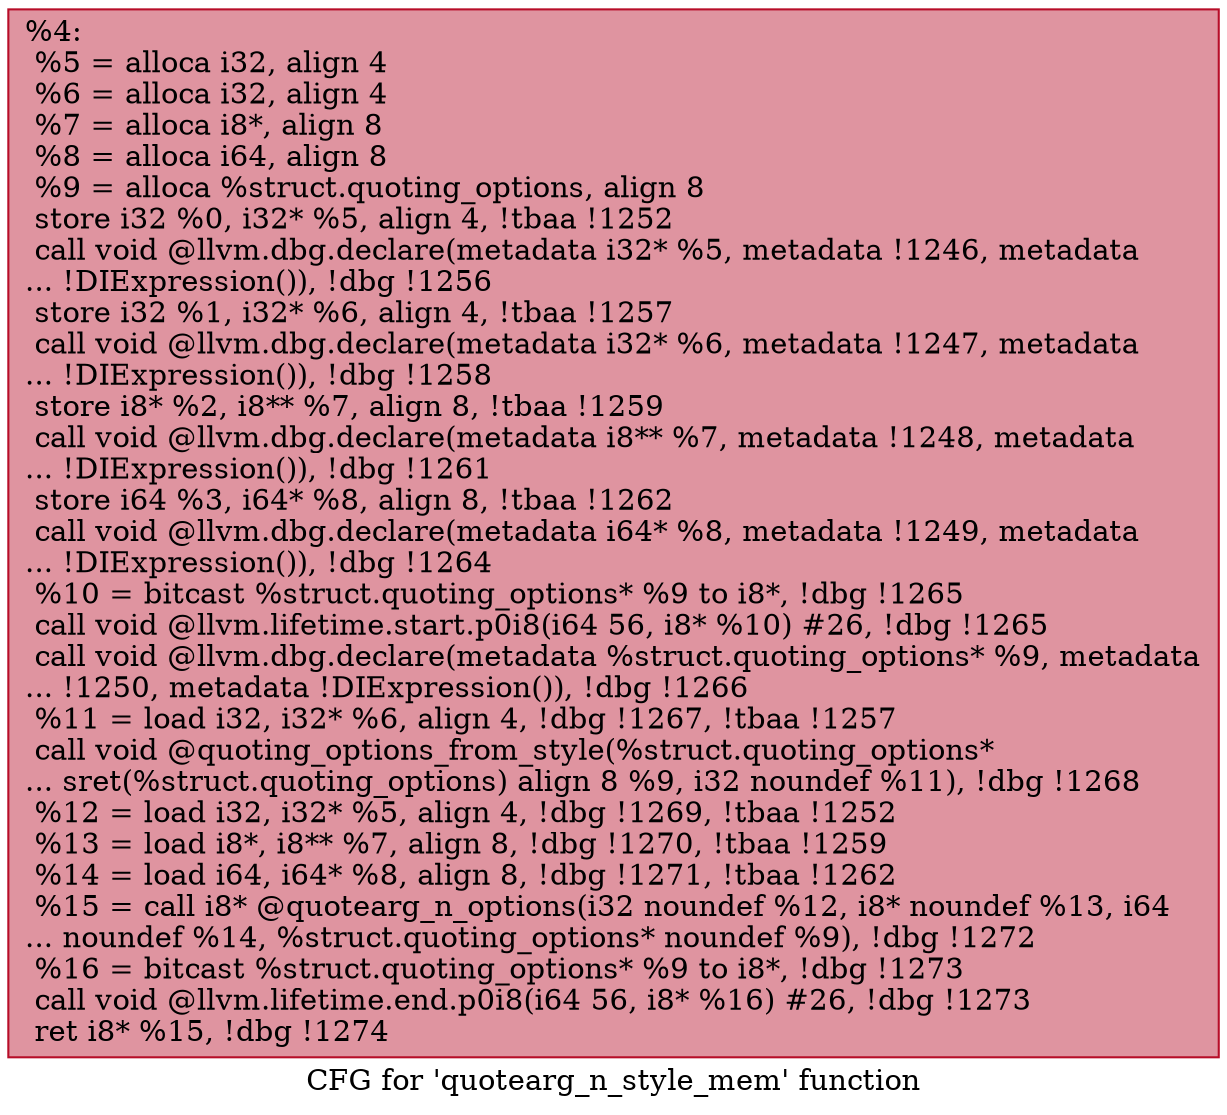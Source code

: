 digraph "CFG for 'quotearg_n_style_mem' function" {
	label="CFG for 'quotearg_n_style_mem' function";

	Node0x1382c00 [shape=record,color="#b70d28ff", style=filled, fillcolor="#b70d2870",label="{%4:\l  %5 = alloca i32, align 4\l  %6 = alloca i32, align 4\l  %7 = alloca i8*, align 8\l  %8 = alloca i64, align 8\l  %9 = alloca %struct.quoting_options, align 8\l  store i32 %0, i32* %5, align 4, !tbaa !1252\l  call void @llvm.dbg.declare(metadata i32* %5, metadata !1246, metadata\l... !DIExpression()), !dbg !1256\l  store i32 %1, i32* %6, align 4, !tbaa !1257\l  call void @llvm.dbg.declare(metadata i32* %6, metadata !1247, metadata\l... !DIExpression()), !dbg !1258\l  store i8* %2, i8** %7, align 8, !tbaa !1259\l  call void @llvm.dbg.declare(metadata i8** %7, metadata !1248, metadata\l... !DIExpression()), !dbg !1261\l  store i64 %3, i64* %8, align 8, !tbaa !1262\l  call void @llvm.dbg.declare(metadata i64* %8, metadata !1249, metadata\l... !DIExpression()), !dbg !1264\l  %10 = bitcast %struct.quoting_options* %9 to i8*, !dbg !1265\l  call void @llvm.lifetime.start.p0i8(i64 56, i8* %10) #26, !dbg !1265\l  call void @llvm.dbg.declare(metadata %struct.quoting_options* %9, metadata\l... !1250, metadata !DIExpression()), !dbg !1266\l  %11 = load i32, i32* %6, align 4, !dbg !1267, !tbaa !1257\l  call void @quoting_options_from_style(%struct.quoting_options*\l... sret(%struct.quoting_options) align 8 %9, i32 noundef %11), !dbg !1268\l  %12 = load i32, i32* %5, align 4, !dbg !1269, !tbaa !1252\l  %13 = load i8*, i8** %7, align 8, !dbg !1270, !tbaa !1259\l  %14 = load i64, i64* %8, align 8, !dbg !1271, !tbaa !1262\l  %15 = call i8* @quotearg_n_options(i32 noundef %12, i8* noundef %13, i64\l... noundef %14, %struct.quoting_options* noundef %9), !dbg !1272\l  %16 = bitcast %struct.quoting_options* %9 to i8*, !dbg !1273\l  call void @llvm.lifetime.end.p0i8(i64 56, i8* %16) #26, !dbg !1273\l  ret i8* %15, !dbg !1274\l}"];
}
